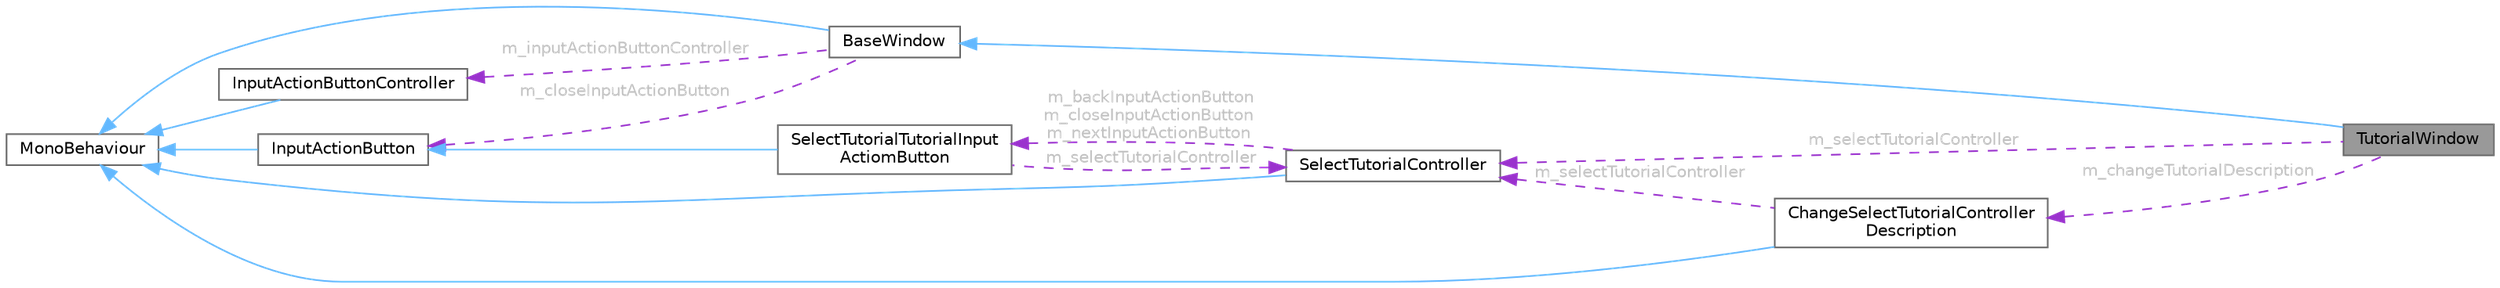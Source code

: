 digraph "TutorialWindow"
{
 // LATEX_PDF_SIZE
  bgcolor="transparent";
  edge [fontname=Helvetica,fontsize=10,labelfontname=Helvetica,labelfontsize=10];
  node [fontname=Helvetica,fontsize=10,shape=box,height=0.2,width=0.4];
  rankdir="LR";
  Node1 [id="Node000001",label="TutorialWindow",height=0.2,width=0.4,color="gray40", fillcolor="grey60", style="filled", fontcolor="black",tooltip=" "];
  Node2 -> Node1 [id="edge1_Node000001_Node000002",dir="back",color="steelblue1",style="solid",tooltip=" "];
  Node2 [id="Node000002",label="BaseWindow",height=0.2,width=0.4,color="gray40", fillcolor="white", style="filled",URL="$class_base_window.html",tooltip=" "];
  Node3 -> Node2 [id="edge2_Node000002_Node000003",dir="back",color="steelblue1",style="solid",tooltip=" "];
  Node3 [id="Node000003",label="MonoBehaviour",height=0.2,width=0.4,color="gray40", fillcolor="white", style="filled",tooltip=" "];
  Node4 -> Node2 [id="edge3_Node000002_Node000004",dir="back",color="darkorchid3",style="dashed",tooltip=" ",label=" m_inputActionButtonController",fontcolor="grey" ];
  Node4 [id="Node000004",label="InputActionButtonController",height=0.2,width=0.4,color="gray40", fillcolor="white", style="filled",URL="$class_input_action_button_controller.html",tooltip=" "];
  Node3 -> Node4 [id="edge4_Node000004_Node000003",dir="back",color="steelblue1",style="solid",tooltip=" "];
  Node5 -> Node2 [id="edge5_Node000002_Node000005",dir="back",color="darkorchid3",style="dashed",tooltip=" ",label=" m_closeInputActionButton",fontcolor="grey" ];
  Node5 [id="Node000005",label="InputActionButton",height=0.2,width=0.4,color="gray40", fillcolor="white", style="filled",URL="$class_input_action_button.html",tooltip=" "];
  Node3 -> Node5 [id="edge6_Node000005_Node000003",dir="back",color="steelblue1",style="solid",tooltip=" "];
  Node6 -> Node1 [id="edge7_Node000001_Node000006",dir="back",color="darkorchid3",style="dashed",tooltip=" ",label=" m_selectTutorialController",fontcolor="grey" ];
  Node6 [id="Node000006",label="SelectTutorialController",height=0.2,width=0.4,color="gray40", fillcolor="white", style="filled",URL="$class_select_tutorial_controller.html",tooltip=" "];
  Node3 -> Node6 [id="edge8_Node000006_Node000003",dir="back",color="steelblue1",style="solid",tooltip=" "];
  Node7 -> Node6 [id="edge9_Node000006_Node000007",dir="back",color="darkorchid3",style="dashed",tooltip=" ",label=" m_backInputActionButton\nm_closeInputActionButton\nm_nextInputActionButton",fontcolor="grey" ];
  Node7 [id="Node000007",label="SelectTutorialTutorialInput\lActiomButton",height=0.2,width=0.4,color="gray40", fillcolor="white", style="filled",URL="$class_select_tutorial_tutorial_input_actiom_button.html",tooltip=" "];
  Node5 -> Node7 [id="edge10_Node000007_Node000005",dir="back",color="steelblue1",style="solid",tooltip=" "];
  Node6 -> Node7 [id="edge11_Node000007_Node000006",dir="back",color="darkorchid3",style="dashed",tooltip=" ",label=" m_selectTutorialController",fontcolor="grey" ];
  Node8 -> Node1 [id="edge12_Node000001_Node000008",dir="back",color="darkorchid3",style="dashed",tooltip=" ",label=" m_changeTutorialDescription",fontcolor="grey" ];
  Node8 [id="Node000008",label="ChangeSelectTutorialController\lDescription",height=0.2,width=0.4,color="gray40", fillcolor="white", style="filled",URL="$class_change_select_tutorial_controller_description.html",tooltip=" "];
  Node3 -> Node8 [id="edge13_Node000008_Node000003",dir="back",color="steelblue1",style="solid",tooltip=" "];
  Node6 -> Node8 [id="edge14_Node000008_Node000006",dir="back",color="darkorchid3",style="dashed",tooltip=" ",label=" m_selectTutorialController",fontcolor="grey" ];
}
